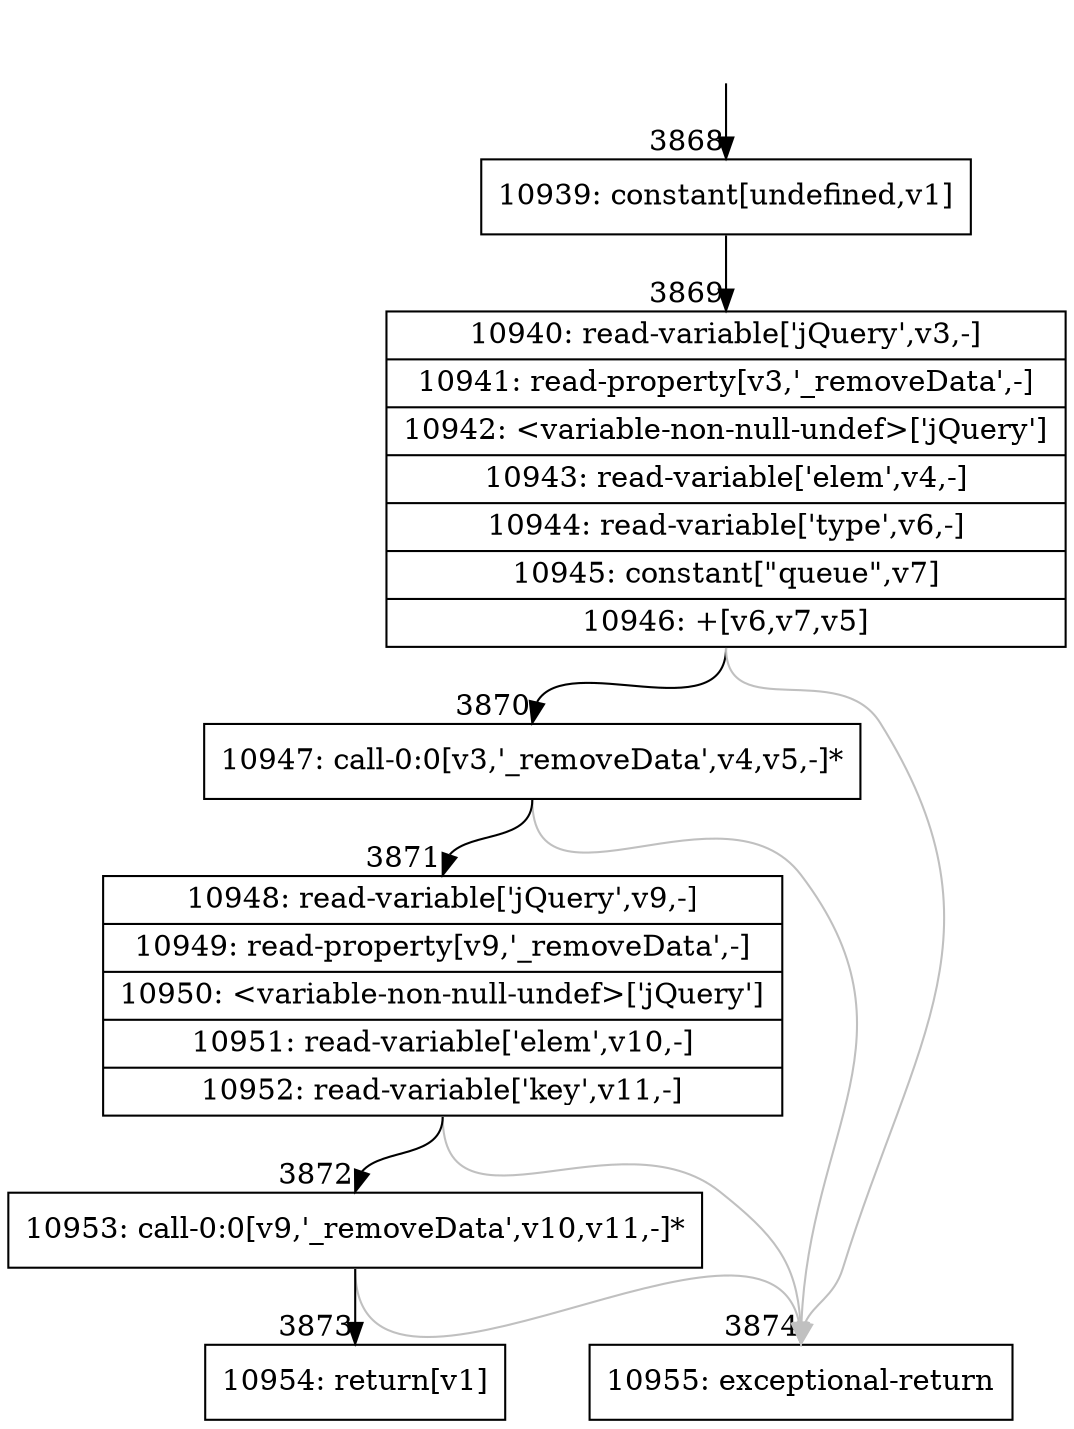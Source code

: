 digraph {
rankdir="TD"
BB_entry259[shape=none,label=""];
BB_entry259 -> BB3868 [tailport=s, headport=n, headlabel="    3868"]
BB3868 [shape=record label="{10939: constant[undefined,v1]}" ] 
BB3868 -> BB3869 [tailport=s, headport=n, headlabel="      3869"]
BB3869 [shape=record label="{10940: read-variable['jQuery',v3,-]|10941: read-property[v3,'_removeData',-]|10942: \<variable-non-null-undef\>['jQuery']|10943: read-variable['elem',v4,-]|10944: read-variable['type',v6,-]|10945: constant[\"queue\",v7]|10946: +[v6,v7,v5]}" ] 
BB3869 -> BB3870 [tailport=s, headport=n, headlabel="      3870"]
BB3869 -> BB3874 [tailport=s, headport=n, color=gray, headlabel="      3874"]
BB3870 [shape=record label="{10947: call-0:0[v3,'_removeData',v4,v5,-]*}" ] 
BB3870 -> BB3871 [tailport=s, headport=n, headlabel="      3871"]
BB3870 -> BB3874 [tailport=s, headport=n, color=gray]
BB3871 [shape=record label="{10948: read-variable['jQuery',v9,-]|10949: read-property[v9,'_removeData',-]|10950: \<variable-non-null-undef\>['jQuery']|10951: read-variable['elem',v10,-]|10952: read-variable['key',v11,-]}" ] 
BB3871 -> BB3872 [tailport=s, headport=n, headlabel="      3872"]
BB3871 -> BB3874 [tailport=s, headport=n, color=gray]
BB3872 [shape=record label="{10953: call-0:0[v9,'_removeData',v10,v11,-]*}" ] 
BB3872 -> BB3873 [tailport=s, headport=n, headlabel="      3873"]
BB3872 -> BB3874 [tailport=s, headport=n, color=gray]
BB3873 [shape=record label="{10954: return[v1]}" ] 
BB3874 [shape=record label="{10955: exceptional-return}" ] 
}
